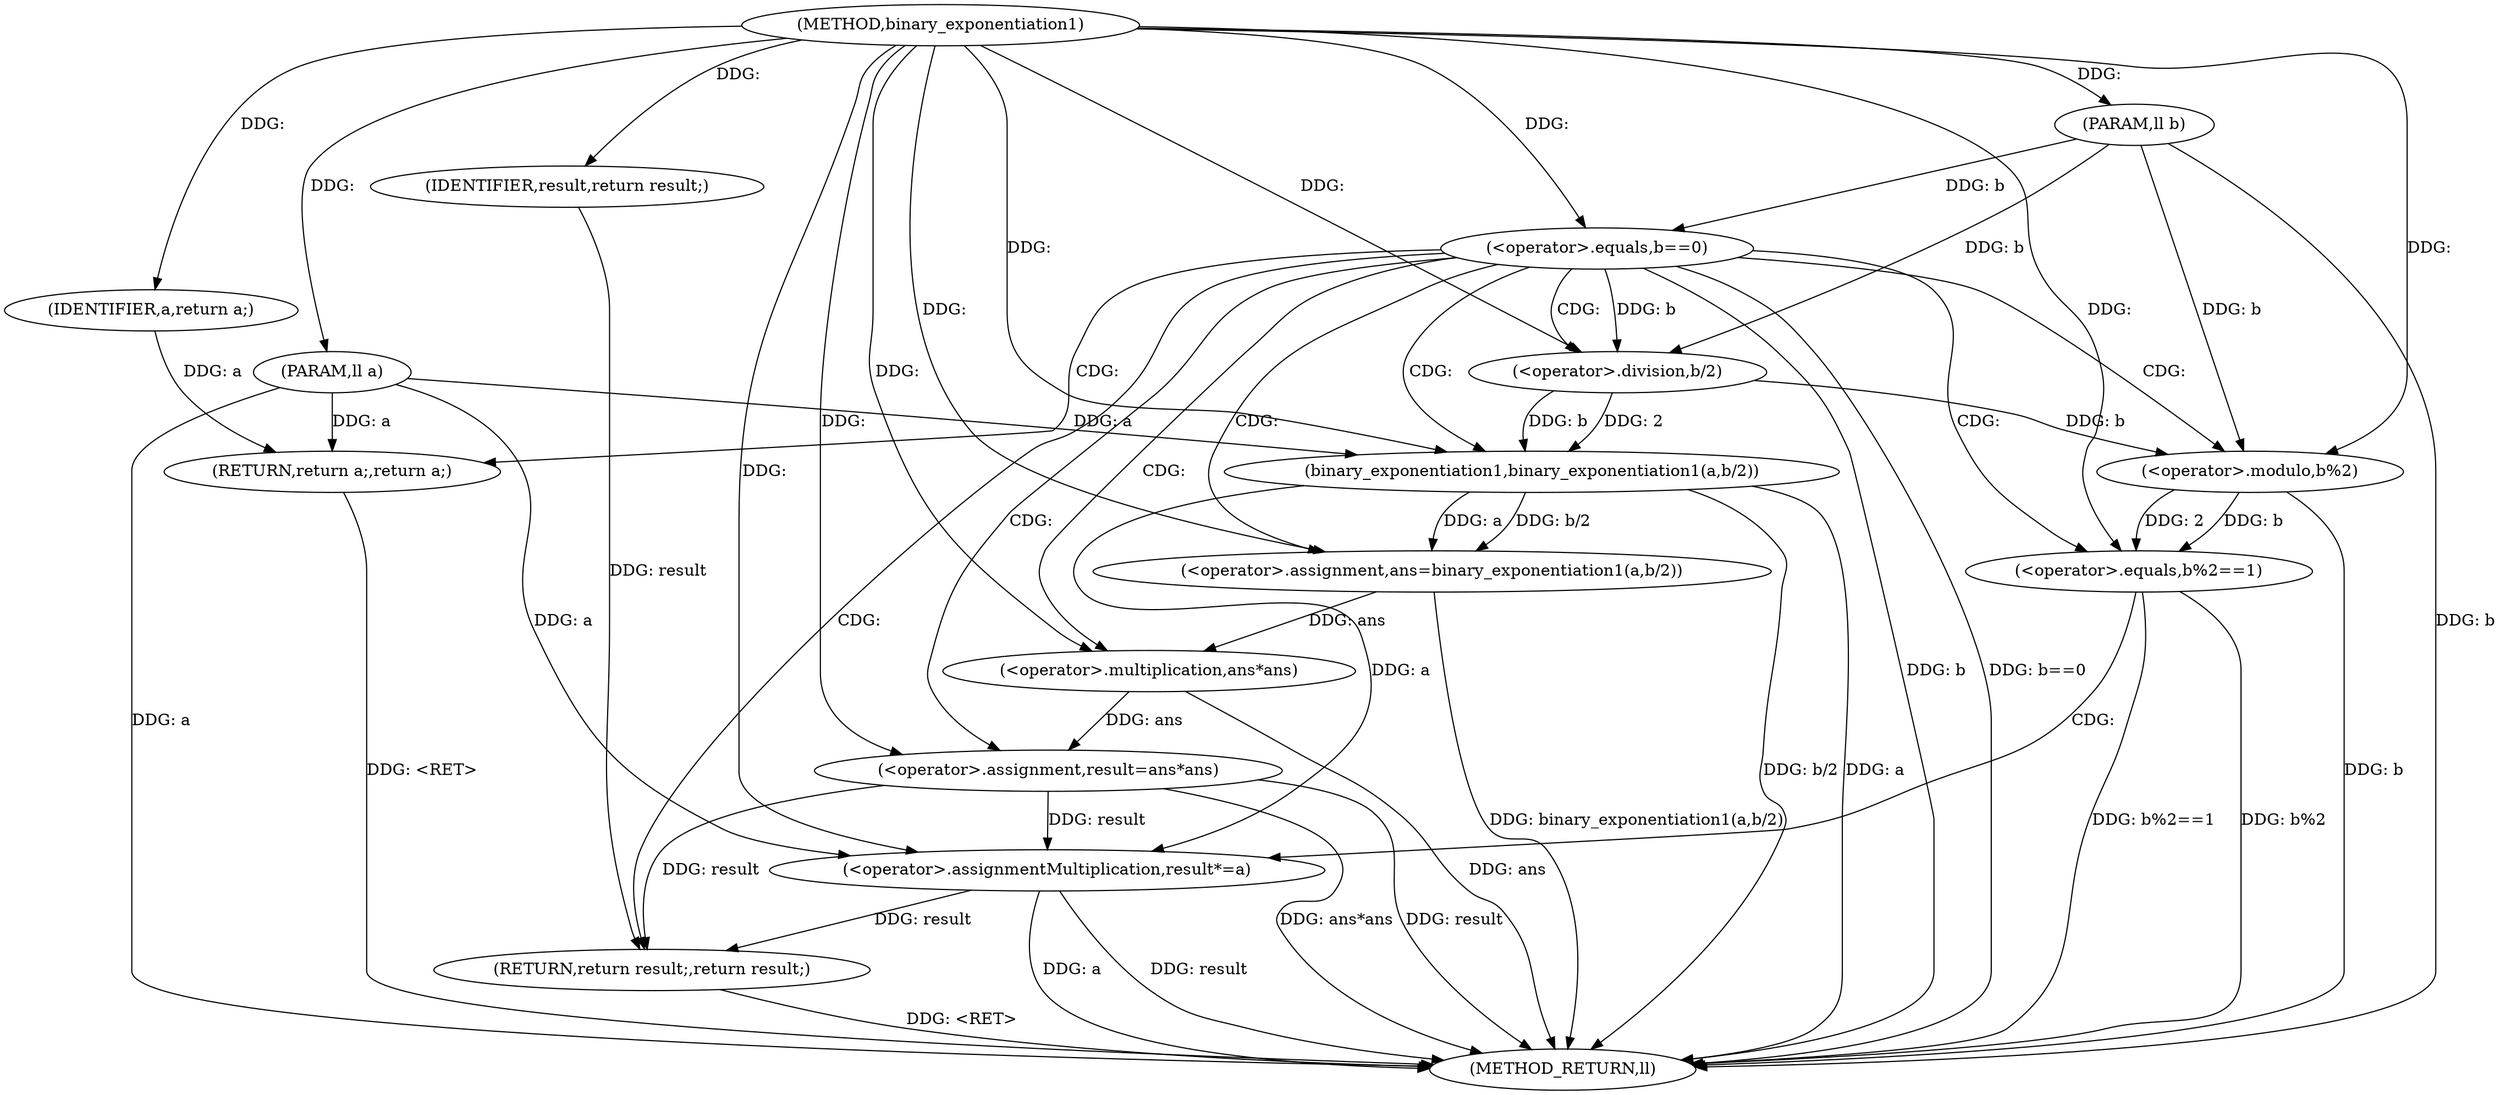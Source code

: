 digraph "binary_exponentiation1" {  
"1000668" [label = "(METHOD,binary_exponentiation1)" ]
"1000703" [label = "(METHOD_RETURN,ll)" ]
"1000669" [label = "(PARAM,ll a)" ]
"1000670" [label = "(PARAM,ll b)" ]
"1000679" [label = "(<operator>.assignment,ans=binary_exponentiation1(a,b/2))" ]
"1000687" [label = "(<operator>.assignment,result=ans*ans)" ]
"1000701" [label = "(RETURN,return result;,return result;)" ]
"1000673" [label = "(<operator>.equals,b==0)" ]
"1000676" [label = "(RETURN,return a;,return a;)" ]
"1000693" [label = "(<operator>.equals,b%2==1)" ]
"1000698" [label = "(<operator>.assignmentMultiplication,result*=a)" ]
"1000702" [label = "(IDENTIFIER,result,return result;)" ]
"1000677" [label = "(IDENTIFIER,a,return a;)" ]
"1000681" [label = "(binary_exponentiation1,binary_exponentiation1(a,b/2))" ]
"1000689" [label = "(<operator>.multiplication,ans*ans)" ]
"1000683" [label = "(<operator>.division,b/2)" ]
"1000694" [label = "(<operator>.modulo,b%2)" ]
  "1000669" -> "1000703"  [ label = "DDG: a"] 
  "1000670" -> "1000703"  [ label = "DDG: b"] 
  "1000673" -> "1000703"  [ label = "DDG: b"] 
  "1000673" -> "1000703"  [ label = "DDG: b==0"] 
  "1000681" -> "1000703"  [ label = "DDG: a"] 
  "1000681" -> "1000703"  [ label = "DDG: b/2"] 
  "1000679" -> "1000703"  [ label = "DDG: binary_exponentiation1(a,b/2)"] 
  "1000687" -> "1000703"  [ label = "DDG: result"] 
  "1000689" -> "1000703"  [ label = "DDG: ans"] 
  "1000687" -> "1000703"  [ label = "DDG: ans*ans"] 
  "1000694" -> "1000703"  [ label = "DDG: b"] 
  "1000693" -> "1000703"  [ label = "DDG: b%2"] 
  "1000693" -> "1000703"  [ label = "DDG: b%2==1"] 
  "1000698" -> "1000703"  [ label = "DDG: result"] 
  "1000698" -> "1000703"  [ label = "DDG: a"] 
  "1000701" -> "1000703"  [ label = "DDG: <RET>"] 
  "1000676" -> "1000703"  [ label = "DDG: <RET>"] 
  "1000668" -> "1000669"  [ label = "DDG: "] 
  "1000668" -> "1000670"  [ label = "DDG: "] 
  "1000681" -> "1000679"  [ label = "DDG: a"] 
  "1000681" -> "1000679"  [ label = "DDG: b/2"] 
  "1000689" -> "1000687"  [ label = "DDG: ans"] 
  "1000702" -> "1000701"  [ label = "DDG: result"] 
  "1000687" -> "1000701"  [ label = "DDG: result"] 
  "1000698" -> "1000701"  [ label = "DDG: result"] 
  "1000677" -> "1000676"  [ label = "DDG: a"] 
  "1000669" -> "1000676"  [ label = "DDG: a"] 
  "1000668" -> "1000679"  [ label = "DDG: "] 
  "1000668" -> "1000687"  [ label = "DDG: "] 
  "1000681" -> "1000698"  [ label = "DDG: a"] 
  "1000669" -> "1000698"  [ label = "DDG: a"] 
  "1000668" -> "1000698"  [ label = "DDG: "] 
  "1000668" -> "1000702"  [ label = "DDG: "] 
  "1000670" -> "1000673"  [ label = "DDG: b"] 
  "1000668" -> "1000673"  [ label = "DDG: "] 
  "1000668" -> "1000677"  [ label = "DDG: "] 
  "1000669" -> "1000681"  [ label = "DDG: a"] 
  "1000668" -> "1000681"  [ label = "DDG: "] 
  "1000683" -> "1000681"  [ label = "DDG: 2"] 
  "1000683" -> "1000681"  [ label = "DDG: b"] 
  "1000679" -> "1000689"  [ label = "DDG: ans"] 
  "1000668" -> "1000689"  [ label = "DDG: "] 
  "1000694" -> "1000693"  [ label = "DDG: b"] 
  "1000694" -> "1000693"  [ label = "DDG: 2"] 
  "1000668" -> "1000693"  [ label = "DDG: "] 
  "1000687" -> "1000698"  [ label = "DDG: result"] 
  "1000673" -> "1000683"  [ label = "DDG: b"] 
  "1000670" -> "1000683"  [ label = "DDG: b"] 
  "1000668" -> "1000683"  [ label = "DDG: "] 
  "1000683" -> "1000694"  [ label = "DDG: b"] 
  "1000670" -> "1000694"  [ label = "DDG: b"] 
  "1000668" -> "1000694"  [ label = "DDG: "] 
  "1000673" -> "1000681"  [ label = "CDG: "] 
  "1000673" -> "1000694"  [ label = "CDG: "] 
  "1000673" -> "1000676"  [ label = "CDG: "] 
  "1000673" -> "1000689"  [ label = "CDG: "] 
  "1000673" -> "1000679"  [ label = "CDG: "] 
  "1000673" -> "1000693"  [ label = "CDG: "] 
  "1000673" -> "1000701"  [ label = "CDG: "] 
  "1000673" -> "1000687"  [ label = "CDG: "] 
  "1000673" -> "1000683"  [ label = "CDG: "] 
  "1000693" -> "1000698"  [ label = "CDG: "] 
}
